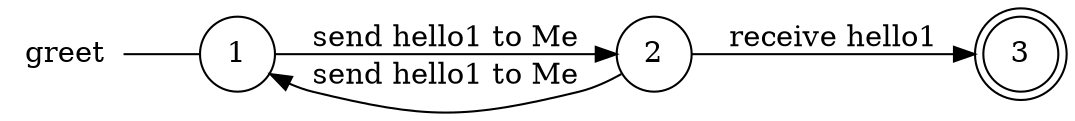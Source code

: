 digraph greet {
	rankdir="LR";
	n_0 [label="greet", shape="plaintext"];
	n_1 [id="1", shape=circle, label="1"];
	n_0 -> n_1 [arrowhead=none];
	n_2 [id="2", shape=doublecircle, label="3"];
	n_3 [id="3", shape=circle, label="2"];

	n_3 -> n_2 [id="[$e|1]", label="receive hello1"];
	n_3 -> n_1 [id="[$e|4]", label="send hello1 to Me"];
	n_1 -> n_3 [id="[$e|2]", label="send hello1 to Me"];
}
